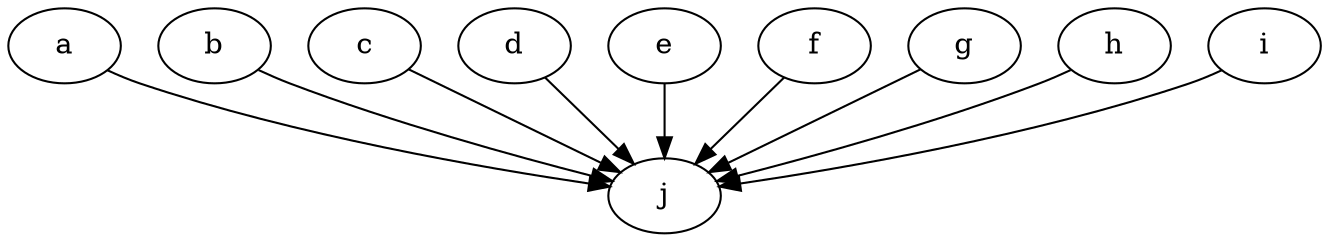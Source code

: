 digraph "graph" {
    a         [Weight=2];
    b         [Weight=3];
    c         [Weight=10];
    d         [Weight=4];
    e         [Weight=5];
    f         [Weight=2];
    g         [Weight=12];
    h         [Weight=25];
    i         [Weight=33];
    j         [Weight=2];
    a -> j    [Weight=4];
    b -> j    [Weight=3];
    c -> j    [Weight=45];
    d -> j    [Weight=6];
    e -> j    [Weight=9];
    f -> j    [Weight=13];
    g -> j    [Weight=7];
    h -> j    [Weight=8];
    i -> j    [Weight=3];
}